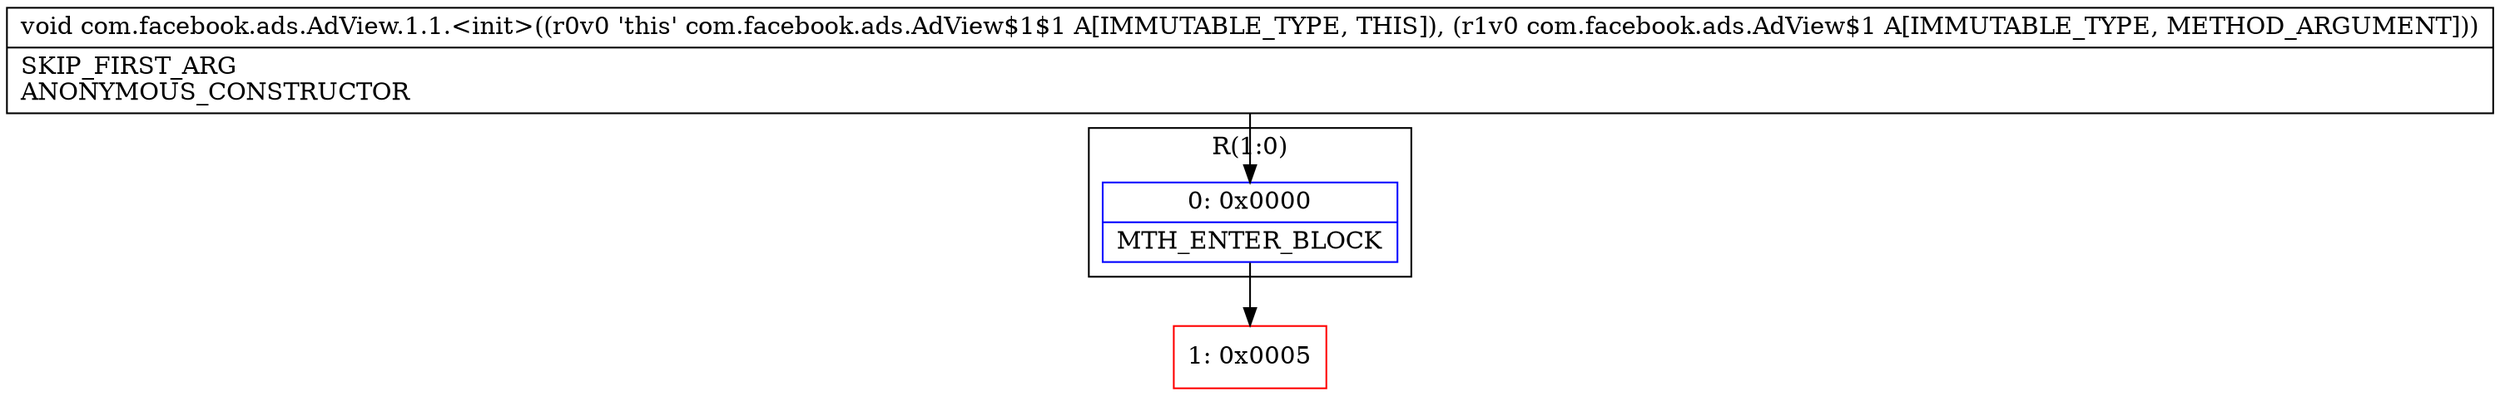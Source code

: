 digraph "CFG forcom.facebook.ads.AdView.1.1.\<init\>(Lcom\/facebook\/ads\/AdView$1;)V" {
subgraph cluster_Region_240329244 {
label = "R(1:0)";
node [shape=record,color=blue];
Node_0 [shape=record,label="{0\:\ 0x0000|MTH_ENTER_BLOCK\l}"];
}
Node_1 [shape=record,color=red,label="{1\:\ 0x0005}"];
MethodNode[shape=record,label="{void com.facebook.ads.AdView.1.1.\<init\>((r0v0 'this' com.facebook.ads.AdView$1$1 A[IMMUTABLE_TYPE, THIS]), (r1v0 com.facebook.ads.AdView$1 A[IMMUTABLE_TYPE, METHOD_ARGUMENT]))  | SKIP_FIRST_ARG\lANONYMOUS_CONSTRUCTOR\l}"];
MethodNode -> Node_0;
Node_0 -> Node_1;
}

